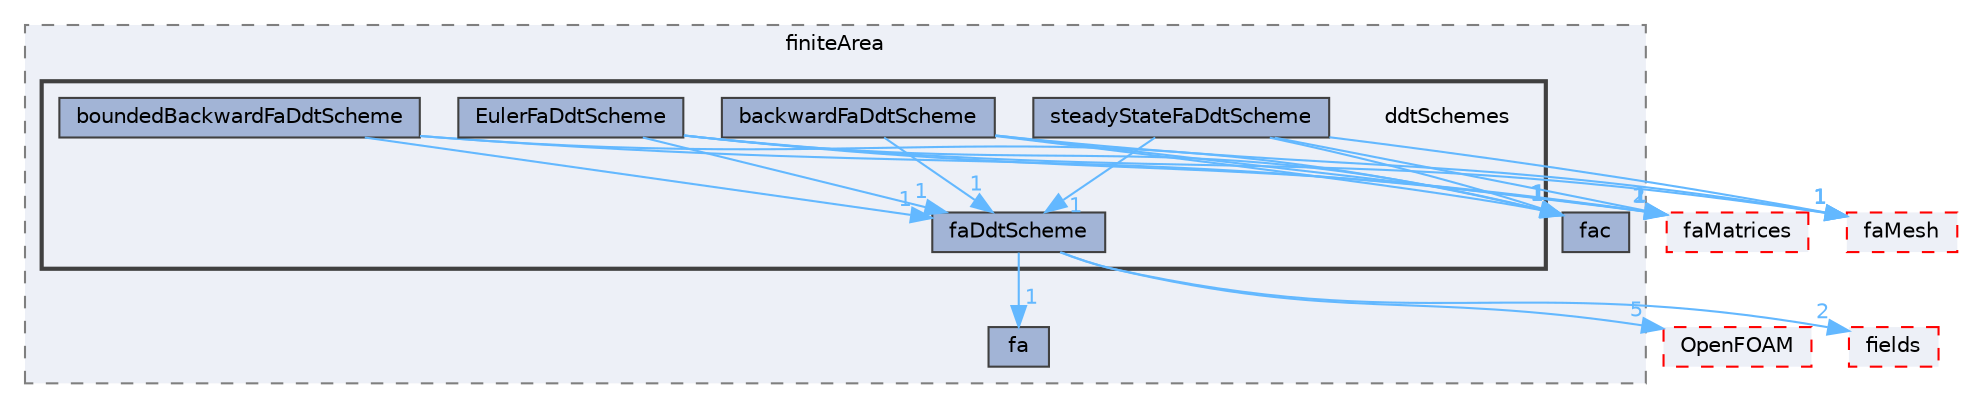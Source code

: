 digraph "src/finiteArea/finiteArea/ddtSchemes"
{
 // LATEX_PDF_SIZE
  bgcolor="transparent";
  edge [fontname=Helvetica,fontsize=10,labelfontname=Helvetica,labelfontsize=10];
  node [fontname=Helvetica,fontsize=10,shape=box,height=0.2,width=0.4];
  compound=true
  subgraph clusterdir_b48fbfbe364b5d9546b561f47f4221eb {
    graph [ bgcolor="#edf0f7", pencolor="grey50", label="finiteArea", fontname=Helvetica,fontsize=10 style="filled,dashed", URL="dir_b48fbfbe364b5d9546b561f47f4221eb.html",tooltip=""]
  dir_15aafd37ee87fbe9911ba23e923cc2c7 [label="fac", fillcolor="#a2b4d6", color="grey25", style="filled", URL="dir_15aafd37ee87fbe9911ba23e923cc2c7.html",tooltip=""];
  dir_e5a517ccc941541272063f044b95a606 [label="fa", fillcolor="#a2b4d6", color="grey25", style="filled", URL="dir_e5a517ccc941541272063f044b95a606.html",tooltip=""];
  subgraph clusterdir_02627098f459dfbfeff8bc2fa413196a {
    graph [ bgcolor="#edf0f7", pencolor="grey25", label="", fontname=Helvetica,fontsize=10 style="filled,bold", URL="dir_02627098f459dfbfeff8bc2fa413196a.html",tooltip=""]
    dir_02627098f459dfbfeff8bc2fa413196a [shape=plaintext, label="ddtSchemes"];
  dir_68b186736f81de3f0730fb2b0c84d1d3 [label="backwardFaDdtScheme", fillcolor="#a2b4d6", color="grey25", style="filled", URL="dir_68b186736f81de3f0730fb2b0c84d1d3.html",tooltip=""];
  dir_7563b40dccda876a71777b73aee61936 [label="boundedBackwardFaDdtScheme", fillcolor="#a2b4d6", color="grey25", style="filled", URL="dir_7563b40dccda876a71777b73aee61936.html",tooltip=""];
  dir_444a4b7adeca2c54cb33eb57c2f54771 [label="EulerFaDdtScheme", fillcolor="#a2b4d6", color="grey25", style="filled", URL="dir_444a4b7adeca2c54cb33eb57c2f54771.html",tooltip=""];
  dir_125b19edec5ca754b284e015d043cbf2 [label="faDdtScheme", fillcolor="#a2b4d6", color="grey25", style="filled", URL="dir_125b19edec5ca754b284e015d043cbf2.html",tooltip=""];
  dir_284d453e8dc8c9c1b4db2ff23e08f8e1 [label="steadyStateFaDdtScheme", fillcolor="#a2b4d6", color="grey25", style="filled", URL="dir_284d453e8dc8c9c1b4db2ff23e08f8e1.html",tooltip=""];
  }
  }
  dir_11fa0d52a0a43d2db65b942bd42d04b1 [label="faMatrices", fillcolor="#edf0f7", color="red", style="filled,dashed", URL="dir_11fa0d52a0a43d2db65b942bd42d04b1.html",tooltip=""];
  dir_f14612db68a06d13a87d37d60dc895d5 [label="faMesh", fillcolor="#edf0f7", color="red", style="filled,dashed", URL="dir_f14612db68a06d13a87d37d60dc895d5.html",tooltip=""];
  dir_c5473ff19b20e6ec4dfe5c310b3778a8 [label="OpenFOAM", fillcolor="#edf0f7", color="red", style="filled,dashed", URL="dir_c5473ff19b20e6ec4dfe5c310b3778a8.html",tooltip=""];
  dir_82c77a639fb8894523e0866635d617d1 [label="fields", fillcolor="#edf0f7", color="red", style="filled,dashed", URL="dir_82c77a639fb8894523e0866635d617d1.html",tooltip=""];
  dir_68b186736f81de3f0730fb2b0c84d1d3->dir_11fa0d52a0a43d2db65b942bd42d04b1 [headlabel="1", labeldistance=1.5 headhref="dir_000182_001293.html" href="dir_000182_001293.html" color="steelblue1" fontcolor="steelblue1"];
  dir_68b186736f81de3f0730fb2b0c84d1d3->dir_125b19edec5ca754b284e015d043cbf2 [headlabel="1", labeldistance=1.5 headhref="dir_000182_001281.html" href="dir_000182_001281.html" color="steelblue1" fontcolor="steelblue1"];
  dir_68b186736f81de3f0730fb2b0c84d1d3->dir_15aafd37ee87fbe9911ba23e923cc2c7 [headlabel="1", labeldistance=1.5 headhref="dir_000182_001242.html" href="dir_000182_001242.html" color="steelblue1" fontcolor="steelblue1"];
  dir_68b186736f81de3f0730fb2b0c84d1d3->dir_f14612db68a06d13a87d37d60dc895d5 [headlabel="1", labeldistance=1.5 headhref="dir_000182_001295.html" href="dir_000182_001295.html" color="steelblue1" fontcolor="steelblue1"];
  dir_7563b40dccda876a71777b73aee61936->dir_11fa0d52a0a43d2db65b942bd42d04b1 [headlabel="2", labeldistance=1.5 headhref="dir_000334_001293.html" href="dir_000334_001293.html" color="steelblue1" fontcolor="steelblue1"];
  dir_7563b40dccda876a71777b73aee61936->dir_125b19edec5ca754b284e015d043cbf2 [headlabel="1", labeldistance=1.5 headhref="dir_000334_001281.html" href="dir_000334_001281.html" color="steelblue1" fontcolor="steelblue1"];
  dir_7563b40dccda876a71777b73aee61936->dir_15aafd37ee87fbe9911ba23e923cc2c7 [headlabel="1", labeldistance=1.5 headhref="dir_000334_001242.html" href="dir_000334_001242.html" color="steelblue1" fontcolor="steelblue1"];
  dir_444a4b7adeca2c54cb33eb57c2f54771->dir_11fa0d52a0a43d2db65b942bd42d04b1 [headlabel="1", labeldistance=1.5 headhref="dir_001190_001293.html" href="dir_001190_001293.html" color="steelblue1" fontcolor="steelblue1"];
  dir_444a4b7adeca2c54cb33eb57c2f54771->dir_125b19edec5ca754b284e015d043cbf2 [headlabel="1", labeldistance=1.5 headhref="dir_001190_001281.html" href="dir_001190_001281.html" color="steelblue1" fontcolor="steelblue1"];
  dir_444a4b7adeca2c54cb33eb57c2f54771->dir_15aafd37ee87fbe9911ba23e923cc2c7 [headlabel="1", labeldistance=1.5 headhref="dir_001190_001242.html" href="dir_001190_001242.html" color="steelblue1" fontcolor="steelblue1"];
  dir_444a4b7adeca2c54cb33eb57c2f54771->dir_f14612db68a06d13a87d37d60dc895d5 [headlabel="1", labeldistance=1.5 headhref="dir_001190_001295.html" href="dir_001190_001295.html" color="steelblue1" fontcolor="steelblue1"];
  dir_125b19edec5ca754b284e015d043cbf2->dir_82c77a639fb8894523e0866635d617d1 [headlabel="2", labeldistance=1.5 headhref="dir_001281_001330.html" href="dir_001281_001330.html" color="steelblue1" fontcolor="steelblue1"];
  dir_125b19edec5ca754b284e015d043cbf2->dir_c5473ff19b20e6ec4dfe5c310b3778a8 [headlabel="5", labeldistance=1.5 headhref="dir_001281_002695.html" href="dir_001281_002695.html" color="steelblue1" fontcolor="steelblue1"];
  dir_125b19edec5ca754b284e015d043cbf2->dir_e5a517ccc941541272063f044b95a606 [headlabel="1", labeldistance=1.5 headhref="dir_001281_001240.html" href="dir_001281_001240.html" color="steelblue1" fontcolor="steelblue1"];
  dir_284d453e8dc8c9c1b4db2ff23e08f8e1->dir_11fa0d52a0a43d2db65b942bd42d04b1 [headlabel="1", labeldistance=1.5 headhref="dir_003766_001293.html" href="dir_003766_001293.html" color="steelblue1" fontcolor="steelblue1"];
  dir_284d453e8dc8c9c1b4db2ff23e08f8e1->dir_125b19edec5ca754b284e015d043cbf2 [headlabel="1", labeldistance=1.5 headhref="dir_003766_001281.html" href="dir_003766_001281.html" color="steelblue1" fontcolor="steelblue1"];
  dir_284d453e8dc8c9c1b4db2ff23e08f8e1->dir_15aafd37ee87fbe9911ba23e923cc2c7 [headlabel="1", labeldistance=1.5 headhref="dir_003766_001242.html" href="dir_003766_001242.html" color="steelblue1" fontcolor="steelblue1"];
  dir_284d453e8dc8c9c1b4db2ff23e08f8e1->dir_f14612db68a06d13a87d37d60dc895d5 [headlabel="1", labeldistance=1.5 headhref="dir_003766_001295.html" href="dir_003766_001295.html" color="steelblue1" fontcolor="steelblue1"];
}
